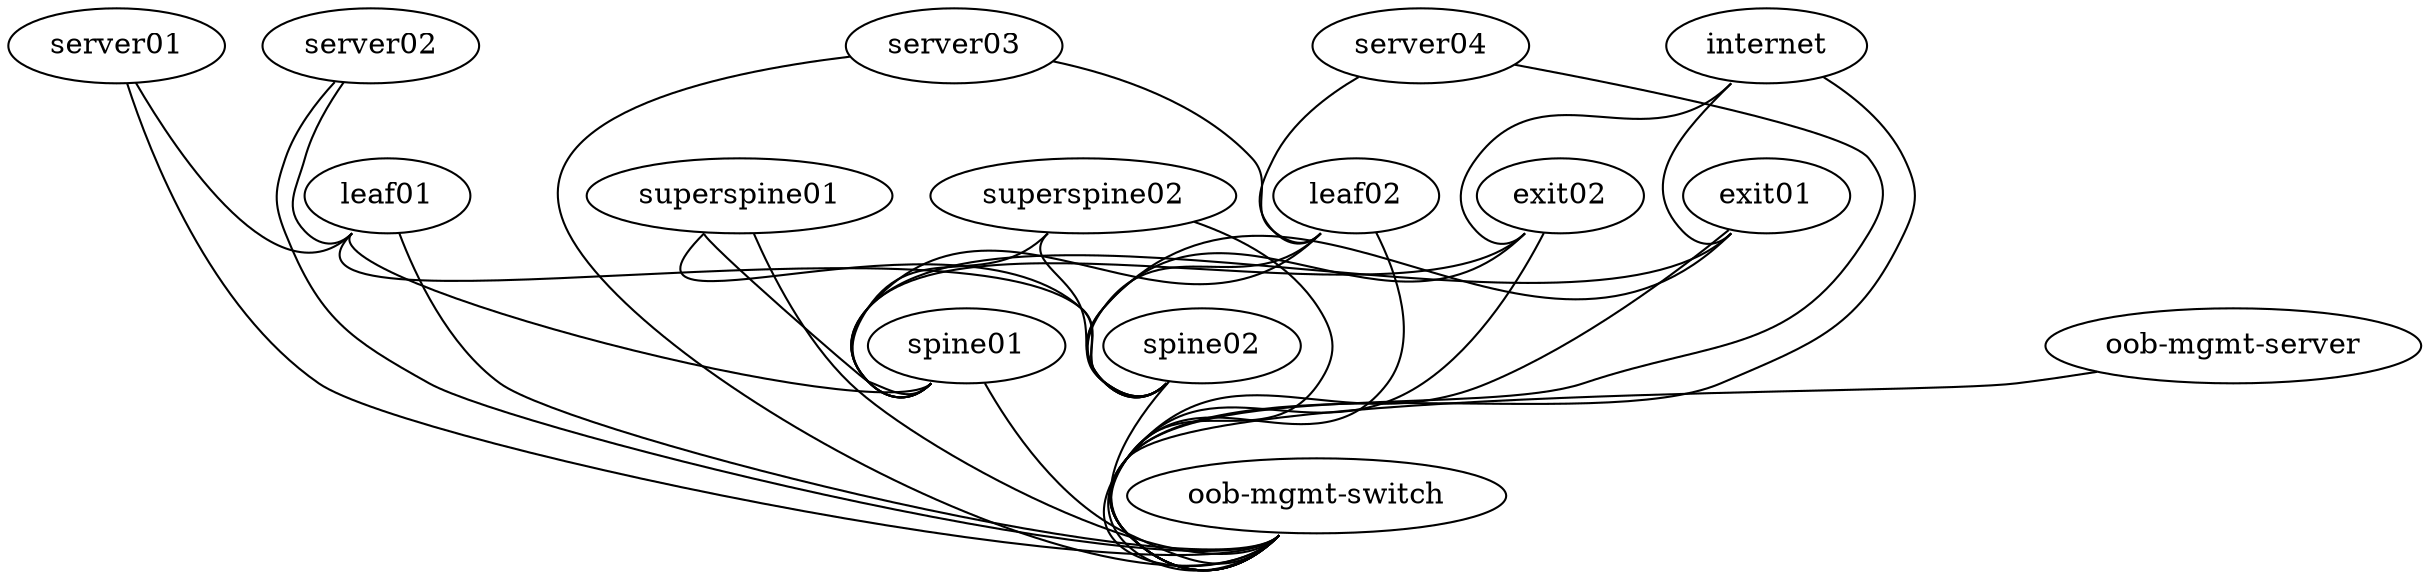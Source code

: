 

graph vx {
 "leaf01" [function="leaf" os="CumulusCommunity/cumulus-vx" version="3.7.1" memory="768" config="./helper_scripts/config_switch.sh"]
 "leaf02" [function="leaf" os="CumulusCommunity/cumulus-vx" version="3.7.1" memory="768" config="./helper_scripts/config_switch.sh" ]
 "spine01" [function="spine" os="CumulusCommunity/cumulus-vx" version="3.7.1" memory="768" config="./helper_scripts/config_switch.sh" ]
 "spine02" [function="spine" os="CumulusCommunity/cumulus-vx" version="3.7.1" memory="768" config="./helper_scripts/config_switch.sh" ]
 "superspine01" [function="superspine" os="CumulusCommunity/cumulus-vx" version="3.7.1" memory="768" config="./helper_scripts/config_switch.sh" ]
 "superspine02" [function="superspine" os="CumulusCommunity/cumulus-vx" version="3.7.1" memory="768" config="./helper_scripts/config_switch.sh" ]
 "exit01" [function="exit" os="CumulusCommunity/cumulus-vx" version="3.7.1" memory="768" config="./helper_scripts/config_switch.sh" ]
 "exit02" [function="exit" os="CumulusCommunity/cumulus-vx" version="3.7.1" memory="768" config="./helper_scripts/config_switch.sh" ]
 "server01" [function="host" os="yk0/ubuntu-xenial" memory="512" config="./helper_scripts/config_server.sh" ]
 "server02" [function="host" os="yk0/ubuntu-xenial" memory="512" config="./helper_scripts/config_server.sh" ]
 "server03" [function="host" os="yk0/ubuntu-xenial" memory="512" config="./helper_scripts/config_server.sh" ]
 "server04" [function="host" os="yk0/ubuntu-xenial" memory="512" config="./helper_scripts/config_server.sh" ]
 "internet" [function="internet" vagrant="swp48" os="CumulusCommunity/cumulus-vx" version="3.7.1" memory="768" config="./helper_scripts/config_internet.sh" ]
 "oob-mgmt-switch" [function="oob-mgmt-switch" vagrant="eth0" os="CumulusCommunity/cumulus-vx" version="3.7.1" memory="768" config="./helper_scripts/config_oob_switch.sh" ]
 "oob-mgmt-server" [function="oob-server" vagrant="eth0" os="CumulusCommunity/vx_oob_server" version="1.0.4" memory="1024" config="./helper_scripts/config_oob_server.sh" ]

 "superspine01":"swp1" -- "spine01":"swp32"
 "superspine01":"swp2" -- "spine02":"swp32"
 "superspine02":"swp1" -- "spine01":"swp31"
 "superspine02":"swp2" -- "spine02":"swp31"

 "leaf01":"swp49" -- "spine01":"swp1"
 "leaf02":"swp49" -- "spine01":"swp2"
 "leaf01":"swp50" -- "spine02":"swp1"
 "leaf02":"swp50" -- "spine02":"swp2"

 "server01":"eth1" -- "leaf01":"swp1" [left_mac="00:03:00:11:11:01"]
 "server02":"eth1" -- "leaf01":"swp2" [left_mac="00:03:00:22:22:01"]
 "server03":"eth1" -- "leaf02":"swp1" [left_mac="00:03:00:33:33:01"]
 "server04":"eth1" -- "leaf02":"swp2" [left_mac="00:03:00:44:44:01"]

 "exit01":"swp1" -- "spine01":"swp3"
 "exit01":"swp2" -- "spine02":"swp3"
 "exit02":"swp1" -- "spine01":"swp4"
 "exit02":"swp2" -- "spine02":"swp4"

 "internet":"swp1" -- "exit01":"swp32"
 "internet":"swp2" -- "exit02":"swp32"

 "oob-mgmt-server":"eth1" -- "oob-mgmt-switch":"swp1" [right_mac="a0:00:00:00:00:61"]
 "server01":"eth0" -- "oob-mgmt-switch":"swp2" [left_mac="a0:00:00:00:00:31"]
 "server02":"eth0" -- "oob-mgmt-switch":"swp3" [left_mac="a0:00:00:00:00:32"]
 "server03":"eth0" -- "oob-mgmt-switch":"swp4" [left_mac="a0:00:00:00:00:33"]
 "server04":"eth0" -- "oob-mgmt-switch":"swp5" [left_mac="a0:00:00:00:00:34"]
 "leaf01":"eth0" -- "oob-mgmt-switch":"swp6" [left_mac="a0:00:00:00:00:11"]
 "leaf02":"eth0" -- "oob-mgmt-switch":"swp7" [left_mac="a0:00:00:00:00:12"]
 "superspine01":"eth0" -- "oob-mgmt-switch":"swp8" [left_mac="a0:00:00:00:00:21"]
 "superspine02":"eth0" -- "oob-mgmt-switch":"swp9" [left_mac="a0:00:00:00:00:22"]
 "spine01":"eth0" -- "oob-mgmt-switch":"swp10" [left_mac="a0:00:00:00:00:23"]
 "spine02":"eth0" -- "oob-mgmt-switch":"swp11" [left_mac="a0:00:00:00:00:24"]
 "exit01":"eth0" -- "oob-mgmt-switch":"swp12" [left_mac="a0:00:00:00:00:41"]
 "exit02":"eth0" -- "oob-mgmt-switch":"swp13" [left_mac="a0:00:00:00:00:42"]
 "internet":"eth0" -- "oob-mgmt-switch":"swp15" [left_mac="a0:00:00:00:00:50"]
}
